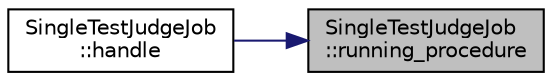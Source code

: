 digraph "SingleTestJudgeJob::running_procedure"
{
 // LATEX_PDF_SIZE
  edge [fontname="Helvetica",fontsize="10",labelfontname="Helvetica",labelfontsize="10"];
  node [fontname="Helvetica",fontsize="10",shape=record];
  rankdir="RL";
  Node44 [label="SingleTestJudgeJob\l::running_procedure",height=0.2,width=0.4,color="black", fillcolor="grey75", style="filled", fontcolor="black",tooltip=" "];
  Node44 -> Node45 [dir="back",color="midnightblue",fontsize="10",style="solid",fontname="Helvetica"];
  Node45 [label="SingleTestJudgeJob\l::handle",height=0.2,width=0.4,color="black", fillcolor="white", style="filled",URL="$class_single_test_judge_job.html#a0831e87393505947e304373d91bafb5b",tooltip=" "];
}

